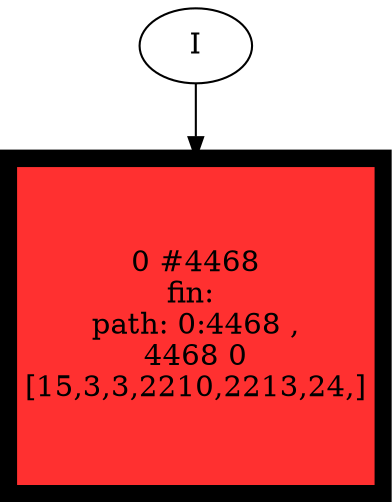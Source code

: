 // produced with flexfringe // 
digraph DFA {
	0 [label="root" shape=box];
		I -> 0;
	0 [ label="0 #4468
fin: 
 path: 0:4468 , 
4468 0
[15,3,3,2210,2213,24,]" , style=filled, fillcolor="firebrick1", width=2.24123, height=2.24123, penwidth=8.40492];
}
